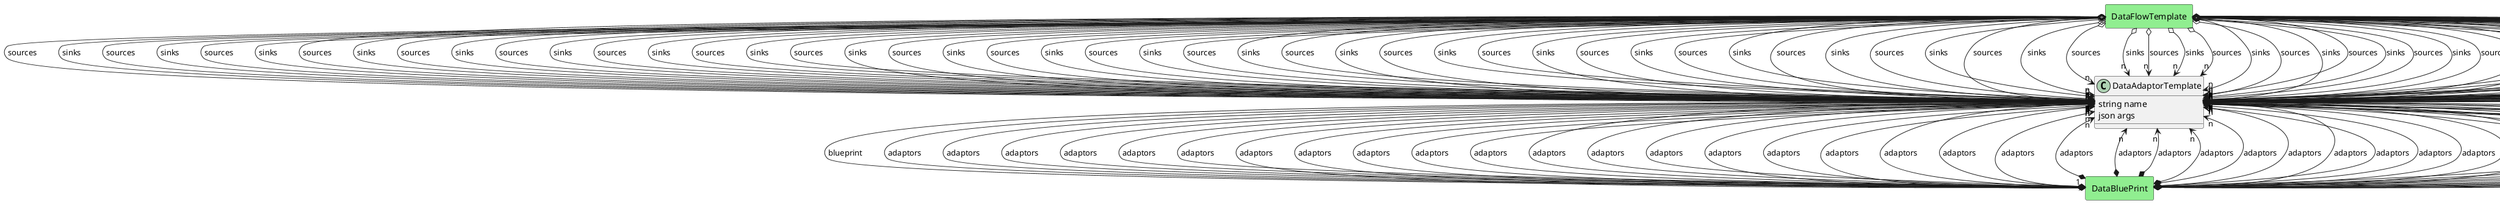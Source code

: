 @startuml

class "DataAdaptorTemplate" as Model {
 string name
 json args

 
}

rectangle "DataAdaptor" as DataAdaptor #lightblue {
}

Model o--> "1" DataAdaptor : adaptor


rectangle "DataBluePrint" as DataBluePrint #lightblue {
}

Model o--> "1" DataBluePrint : blueprint




    rectangle "DataBluePrint" as DataBluePrint #lightgreen {
    }
    
        DataBluePrint   *--> "n" Model : "adaptors"
    
    rectangle "DataFlowTemplate" as DataFlowTemplate #lightgreen {
    }
    
        DataFlowTemplate   o--> "n" Model : "sources"
    
    rectangle "DataFlowTemplate" as DataFlowTemplate #lightgreen {
    }
    
        DataFlowTemplate   o--> "n" Model : "sinks"
    
    rectangle "DataBluePrint" as DataBluePrint #lightgreen {
    }
    
        DataBluePrint   *--> "n" Model : "adaptors"
    
    rectangle "DataFlowTemplate" as DataFlowTemplate #lightgreen {
    }
    
        DataFlowTemplate   o--> "n" Model : "sources"
    
    rectangle "DataFlowTemplate" as DataFlowTemplate #lightgreen {
    }
    
        DataFlowTemplate   o--> "n" Model : "sinks"
    
    rectangle "DataBluePrint" as DataBluePrint #lightgreen {
    }
    
        DataBluePrint   *--> "n" Model : "adaptors"
    
    rectangle "DataFlowTemplate" as DataFlowTemplate #lightgreen {
    }
    
        DataFlowTemplate   o--> "n" Model : "sources"
    
    rectangle "DataFlowTemplate" as DataFlowTemplate #lightgreen {
    }
    
        DataFlowTemplate   o--> "n" Model : "sinks"
    
    rectangle "DataBluePrint" as DataBluePrint #lightgreen {
    }
    
        DataBluePrint   *--> "n" Model : "adaptors"
    
    rectangle "DataFlowTemplate" as DataFlowTemplate #lightgreen {
    }
    
        DataFlowTemplate   o--> "n" Model : "sources"
    
    rectangle "DataFlowTemplate" as DataFlowTemplate #lightgreen {
    }
    
        DataFlowTemplate   o--> "n" Model : "sinks"
    
    rectangle "DataBluePrint" as DataBluePrint #lightgreen {
    }
    
        DataBluePrint   *--> "n" Model : "adaptors"
    
    rectangle "DataFlowTemplate" as DataFlowTemplate #lightgreen {
    }
    
        DataFlowTemplate   o--> "n" Model : "sources"
    
    rectangle "DataFlowTemplate" as DataFlowTemplate #lightgreen {
    }
    
        DataFlowTemplate   o--> "n" Model : "sinks"
    
    rectangle "DataBluePrint" as DataBluePrint #lightgreen {
    }
    
        DataBluePrint   *--> "n" Model : "adaptors"
    
    rectangle "DataFlowTemplate" as DataFlowTemplate #lightgreen {
    }
    
        DataFlowTemplate   o--> "n" Model : "sources"
    
    rectangle "DataFlowTemplate" as DataFlowTemplate #lightgreen {
    }
    
        DataFlowTemplate   o--> "n" Model : "sinks"
    
    rectangle "DataBluePrint" as DataBluePrint #lightgreen {
    }
    
        DataBluePrint   *--> "n" Model : "adaptors"
    
    rectangle "DataFlowTemplate" as DataFlowTemplate #lightgreen {
    }
    
        DataFlowTemplate   o--> "n" Model : "sources"
    
    rectangle "DataFlowTemplate" as DataFlowTemplate #lightgreen {
    }
    
        DataFlowTemplate   o--> "n" Model : "sinks"
    
    rectangle "DataBluePrint" as DataBluePrint #lightgreen {
    }
    
        DataBluePrint   *--> "n" Model : "adaptors"
    
    rectangle "DataFlowTemplate" as DataFlowTemplate #lightgreen {
    }
    
        DataFlowTemplate   o--> "n" Model : "sources"
    
    rectangle "DataFlowTemplate" as DataFlowTemplate #lightgreen {
    }
    
        DataFlowTemplate   o--> "n" Model : "sinks"
    
    rectangle "DataBluePrint" as DataBluePrint #lightgreen {
    }
    
        DataBluePrint   *--> "n" Model : "adaptors"
    
    rectangle "DataFlowTemplate" as DataFlowTemplate #lightgreen {
    }
    
        DataFlowTemplate   o--> "n" Model : "sources"
    
    rectangle "DataFlowTemplate" as DataFlowTemplate #lightgreen {
    }
    
        DataFlowTemplate   o--> "n" Model : "sinks"
    
    rectangle "DataBluePrint" as DataBluePrint #lightgreen {
    }
    
        DataBluePrint   *--> "n" Model : "adaptors"
    
    rectangle "DataFlowTemplate" as DataFlowTemplate #lightgreen {
    }
    
        DataFlowTemplate   o--> "n" Model : "sources"
    
    rectangle "DataFlowTemplate" as DataFlowTemplate #lightgreen {
    }
    
        DataFlowTemplate   o--> "n" Model : "sinks"
    
    rectangle "DataBluePrint" as DataBluePrint #lightgreen {
    }
    
        DataBluePrint   *--> "n" Model : "adaptors"
    
    rectangle "DataFlowTemplate" as DataFlowTemplate #lightgreen {
    }
    
        DataFlowTemplate   o--> "n" Model : "sources"
    
    rectangle "DataFlowTemplate" as DataFlowTemplate #lightgreen {
    }
    
        DataFlowTemplate   o--> "n" Model : "sinks"
    
    rectangle "DataBluePrint" as DataBluePrint #lightgreen {
    }
    
        DataBluePrint   *--> "n" Model : "adaptors"
    
    rectangle "DataFlowTemplate" as DataFlowTemplate #lightgreen {
    }
    
        DataFlowTemplate   o--> "n" Model : "sources"
    
    rectangle "DataFlowTemplate" as DataFlowTemplate #lightgreen {
    }
    
        DataFlowTemplate   o--> "n" Model : "sinks"
    
    rectangle "DataBluePrint" as DataBluePrint #lightgreen {
    }
    
        DataBluePrint   *--> "n" Model : "adaptors"
    
    rectangle "DataFlowTemplate" as DataFlowTemplate #lightgreen {
    }
    
        DataFlowTemplate   o--> "n" Model : "sources"
    
    rectangle "DataFlowTemplate" as DataFlowTemplate #lightgreen {
    }
    
        DataFlowTemplate   o--> "n" Model : "sinks"
    
    rectangle "DataBluePrint" as DataBluePrint #lightgreen {
    }
    
        DataBluePrint   *--> "n" Model : "adaptors"
    
    rectangle "DataFlowTemplate" as DataFlowTemplate #lightgreen {
    }
    
        DataFlowTemplate   o--> "n" Model : "sources"
    
    rectangle "DataFlowTemplate" as DataFlowTemplate #lightgreen {
    }
    
        DataFlowTemplate   o--> "n" Model : "sinks"
    
    rectangle "DataBluePrint" as DataBluePrint #lightgreen {
    }
    
        DataBluePrint   *--> "n" Model : "adaptors"
    
    rectangle "DataFlowTemplate" as DataFlowTemplate #lightgreen {
    }
    
        DataFlowTemplate   o--> "n" Model : "sources"
    
    rectangle "DataFlowTemplate" as DataFlowTemplate #lightgreen {
    }
    
        DataFlowTemplate   o--> "n" Model : "sinks"
    
    rectangle "DataBluePrint" as DataBluePrint #lightgreen {
    }
    
        DataBluePrint   *--> "n" Model : "adaptors"
    
    rectangle "DataFlowTemplate" as DataFlowTemplate #lightgreen {
    }
    
        DataFlowTemplate   o--> "n" Model : "sources"
    
    rectangle "DataFlowTemplate" as DataFlowTemplate #lightgreen {
    }
    
        DataFlowTemplate   o--> "n" Model : "sinks"
    
    rectangle "DataBluePrint" as DataBluePrint #lightgreen {
    }
    
        DataBluePrint   *--> "n" Model : "adaptors"
    
    rectangle "DataFlowTemplate" as DataFlowTemplate #lightgreen {
    }
    
        DataFlowTemplate   o--> "n" Model : "sources"
    
    rectangle "DataFlowTemplate" as DataFlowTemplate #lightgreen {
    }
    
        DataFlowTemplate   o--> "n" Model : "sinks"
    
    rectangle "DataBluePrint" as DataBluePrint #lightgreen {
    }
    
        DataBluePrint   *--> "n" Model : "adaptors"
    
    rectangle "DataFlowTemplate" as DataFlowTemplate #lightgreen {
    }
    
        DataFlowTemplate   o--> "n" Model : "sources"
    
    rectangle "DataFlowTemplate" as DataFlowTemplate #lightgreen {
    }
    
        DataFlowTemplate   o--> "n" Model : "sinks"
    
    rectangle "DataBluePrint" as DataBluePrint #lightgreen {
    }
    
        DataBluePrint   *--> "n" Model : "adaptors"
    
    rectangle "DataFlowTemplate" as DataFlowTemplate #lightgreen {
    }
    
        DataFlowTemplate   o--> "n" Model : "sources"
    
    rectangle "DataFlowTemplate" as DataFlowTemplate #lightgreen {
    }
    
        DataFlowTemplate   o--> "n" Model : "sinks"
    
    rectangle "DataBluePrint" as DataBluePrint #lightgreen {
    }
    
        DataBluePrint   *--> "n" Model : "adaptors"
    
    rectangle "DataFlowTemplate" as DataFlowTemplate #lightgreen {
    }
    
        DataFlowTemplate   o--> "n" Model : "sources"
    
    rectangle "DataFlowTemplate" as DataFlowTemplate #lightgreen {
    }
    
        DataFlowTemplate   o--> "n" Model : "sinks"
    
    rectangle "DataBluePrint" as DataBluePrint #lightgreen {
    }
    
        DataBluePrint   *--> "n" Model : "adaptors"
    
    rectangle "DataFlowTemplate" as DataFlowTemplate #lightgreen {
    }
    
        DataFlowTemplate   o--> "n" Model : "sources"
    
    rectangle "DataFlowTemplate" as DataFlowTemplate #lightgreen {
    }
    
        DataFlowTemplate   o--> "n" Model : "sinks"
    
    rectangle "DataBluePrint" as DataBluePrint #lightgreen {
    }
    
        DataBluePrint   *--> "n" Model : "adaptors"
    
    rectangle "DataFlowTemplate" as DataFlowTemplate #lightgreen {
    }
    
        DataFlowTemplate   o--> "n" Model : "sources"
    
    rectangle "DataFlowTemplate" as DataFlowTemplate #lightgreen {
    }
    
        DataFlowTemplate   o--> "n" Model : "sinks"
    
    rectangle "DataBluePrint" as DataBluePrint #lightgreen {
    }
    
        DataBluePrint   *--> "n" Model : "adaptors"
    
    rectangle "DataFlowTemplate" as DataFlowTemplate #lightgreen {
    }
    
        DataFlowTemplate   o--> "n" Model : "sources"
    
    rectangle "DataFlowTemplate" as DataFlowTemplate #lightgreen {
    }
    
        DataFlowTemplate   o--> "n" Model : "sinks"
    
    rectangle "DataBluePrint" as DataBluePrint #lightgreen {
    }
    
        DataBluePrint   *--> "n" Model : "adaptors"
    
    rectangle "DataFlowTemplate" as DataFlowTemplate #lightgreen {
    }
    
        DataFlowTemplate   o--> "n" Model : "sources"
    
    rectangle "DataFlowTemplate" as DataFlowTemplate #lightgreen {
    }
    
        DataFlowTemplate   o--> "n" Model : "sinks"
    
    rectangle "DataBluePrint" as DataBluePrint #lightgreen {
    }
    
        DataBluePrint   *--> "n" Model : "adaptors"
    
    rectangle "DataFlowTemplate" as DataFlowTemplate #lightgreen {
    }
    
        DataFlowTemplate   o--> "n" Model : "sources"
    
    rectangle "DataFlowTemplate" as DataFlowTemplate #lightgreen {
    }
    
        DataFlowTemplate   o--> "n" Model : "sinks"
    
    rectangle "DataBluePrint" as DataBluePrint #lightgreen {
    }
    
        DataBluePrint   *--> "n" Model : "adaptors"
    
    rectangle "DataFlowTemplate" as DataFlowTemplate #lightgreen {
    }
    
        DataFlowTemplate   o--> "n" Model : "sources"
    
    rectangle "DataFlowTemplate" as DataFlowTemplate #lightgreen {
    }
    
        DataFlowTemplate   o--> "n" Model : "sinks"
    
    rectangle "DataBluePrint" as DataBluePrint #lightgreen {
    }
    
        DataBluePrint   *--> "n" Model : "adaptors"
    
    rectangle "DataFlowTemplate" as DataFlowTemplate #lightgreen {
    }
    
        DataFlowTemplate   o--> "n" Model : "sources"
    
    rectangle "DataFlowTemplate" as DataFlowTemplate #lightgreen {
    }
    
        DataFlowTemplate   o--> "n" Model : "sinks"
    
    rectangle "DataBluePrint" as DataBluePrint #lightgreen {
    }
    
        DataBluePrint   *--> "n" Model : "adaptors"
    
    rectangle "DataFlowTemplate" as DataFlowTemplate #lightgreen {
    }
    
        DataFlowTemplate   o--> "n" Model : "sources"
    
    rectangle "DataFlowTemplate" as DataFlowTemplate #lightgreen {
    }
    
        DataFlowTemplate   o--> "n" Model : "sinks"
    
    rectangle "DataBluePrint" as DataBluePrint #lightgreen {
    }
    
        DataBluePrint   *--> "n" Model : "adaptors"
    
    rectangle "DataFlowTemplate" as DataFlowTemplate #lightgreen {
    }
    
        DataFlowTemplate   o--> "n" Model : "sources"
    
    rectangle "DataFlowTemplate" as DataFlowTemplate #lightgreen {
    }
    
        DataFlowTemplate   o--> "n" Model : "sinks"
    
    rectangle "DataBluePrint" as DataBluePrint #lightgreen {
    }
    
        DataBluePrint   *--> "n" Model : "adaptors"
    
    rectangle "DataFlowTemplate" as DataFlowTemplate #lightgreen {
    }
    
        DataFlowTemplate   o--> "n" Model : "sources"
    
    rectangle "DataFlowTemplate" as DataFlowTemplate #lightgreen {
    }
    
        DataFlowTemplate   o--> "n" Model : "sinks"
    
    rectangle "DataBluePrint" as DataBluePrint #lightgreen {
    }
    
        DataBluePrint   *--> "n" Model : "adaptors"
    
    rectangle "DataFlowTemplate" as DataFlowTemplate #lightgreen {
    }
    
        DataFlowTemplate   o--> "n" Model : "sources"
    
    rectangle "DataFlowTemplate" as DataFlowTemplate #lightgreen {
    }
    
        DataFlowTemplate   o--> "n" Model : "sinks"
    
    rectangle "DataBluePrint" as DataBluePrint #lightgreen {
    }
    
        DataBluePrint   *--> "n" Model : "adaptors"
    
    rectangle "DataFlowTemplate" as DataFlowTemplate #lightgreen {
    }
    
        DataFlowTemplate   o--> "n" Model : "sources"
    
    rectangle "DataFlowTemplate" as DataFlowTemplate #lightgreen {
    }
    
        DataFlowTemplate   o--> "n" Model : "sinks"
    
    rectangle "DataBluePrint" as DataBluePrint #lightgreen {
    }
    
        DataBluePrint   *--> "n" Model : "adaptors"
    
    rectangle "DataFlowTemplate" as DataFlowTemplate #lightgreen {
    }
    
        DataFlowTemplate   o--> "n" Model : "sources"
    
    rectangle "DataFlowTemplate" as DataFlowTemplate #lightgreen {
    }
    
        DataFlowTemplate   o--> "n" Model : "sinks"
    
    rectangle "DataBluePrint" as DataBluePrint #lightgreen {
    }
    
        DataBluePrint   *--> "n" Model : "adaptors"
    
    rectangle "DataFlowTemplate" as DataFlowTemplate #lightgreen {
    }
    
        DataFlowTemplate   o--> "n" Model : "sources"
    
    rectangle "DataFlowTemplate" as DataFlowTemplate #lightgreen {
    }
    
        DataFlowTemplate   o--> "n" Model : "sinks"
    
    rectangle "DataBluePrint" as DataBluePrint #lightgreen {
    }
    
        DataBluePrint   *--> "n" Model : "adaptors"
    
    rectangle "DataFlowTemplate" as DataFlowTemplate #lightgreen {
    }
    
        DataFlowTemplate   o--> "n" Model : "sources"
    
    rectangle "DataFlowTemplate" as DataFlowTemplate #lightgreen {
    }
    
        DataFlowTemplate   o--> "n" Model : "sinks"
    
    rectangle "DataBluePrint" as DataBluePrint #lightgreen {
    }
    
        DataBluePrint   *--> "n" Model : "adaptors"
    
    rectangle "DataFlowTemplate" as DataFlowTemplate #lightgreen {
    }
    
        DataFlowTemplate   o--> "n" Model : "sources"
    
    rectangle "DataFlowTemplate" as DataFlowTemplate #lightgreen {
    }
    
        DataFlowTemplate   o--> "n" Model : "sinks"
    
    rectangle "DataBluePrint" as DataBluePrint #lightgreen {
    }
    
        DataBluePrint   *--> "n" Model : "adaptors"
    
    rectangle "DataFlowTemplate" as DataFlowTemplate #lightgreen {
    }
    
        DataFlowTemplate   o--> "n" Model : "sources"
    
    rectangle "DataFlowTemplate" as DataFlowTemplate #lightgreen {
    }
    
        DataFlowTemplate   o--> "n" Model : "sinks"
    
    rectangle "DataBluePrint" as DataBluePrint #lightgreen {
    }
    
        DataBluePrint   *--> "n" Model : "adaptors"
    
    rectangle "DataFlowTemplate" as DataFlowTemplate #lightgreen {
    }
    
        DataFlowTemplate   o--> "n" Model : "sources"
    
    rectangle "DataFlowTemplate" as DataFlowTemplate #lightgreen {
    }
    
        DataFlowTemplate   o--> "n" Model : "sinks"
    
    rectangle "DataBluePrint" as DataBluePrint #lightgreen {
    }
    
        DataBluePrint   *--> "n" Model : "adaptors"
    
    rectangle "DataFlowTemplate" as DataFlowTemplate #lightgreen {
    }
    
        DataFlowTemplate   o--> "n" Model : "sources"
    
    rectangle "DataFlowTemplate" as DataFlowTemplate #lightgreen {
    }
    
        DataFlowTemplate   o--> "n" Model : "sinks"
    
    rectangle "DataBluePrint" as DataBluePrint #lightgreen {
    }
    
        DataBluePrint   *--> "n" Model : "adaptors"
    
    rectangle "DataFlowTemplate" as DataFlowTemplate #lightgreen {
    }
    
        DataFlowTemplate   o--> "n" Model : "sources"
    
    rectangle "DataFlowTemplate" as DataFlowTemplate #lightgreen {
    }
    
        DataFlowTemplate   o--> "n" Model : "sinks"
    
    rectangle "DataBluePrint" as DataBluePrint #lightgreen {
    }
    
        DataBluePrint   *--> "n" Model : "adaptors"
    
    rectangle "DataFlowTemplate" as DataFlowTemplate #lightgreen {
    }
    
        DataFlowTemplate   o--> "n" Model : "sources"
    
    rectangle "DataFlowTemplate" as DataFlowTemplate #lightgreen {
    }
    
        DataFlowTemplate   o--> "n" Model : "sinks"
    
    rectangle "DataBluePrint" as DataBluePrint #lightgreen {
    }
    
        DataBluePrint   *--> "n" Model : "adaptors"
    
    rectangle "DataFlowTemplate" as DataFlowTemplate #lightgreen {
    }
    
        DataFlowTemplate   o--> "n" Model : "sources"
    
    rectangle "DataFlowTemplate" as DataFlowTemplate #lightgreen {
    }
    
        DataFlowTemplate   o--> "n" Model : "sinks"
    
    rectangle "DataBluePrint" as DataBluePrint #lightgreen {
    }
    
        DataBluePrint   *--> "n" Model : "adaptors"
    
    rectangle "DataFlowTemplate" as DataFlowTemplate #lightgreen {
    }
    
        DataFlowTemplate   o--> "n" Model : "sources"
    
    rectangle "DataFlowTemplate" as DataFlowTemplate #lightgreen {
    }
    
        DataFlowTemplate   o--> "n" Model : "sinks"
    
    rectangle "DataBluePrint" as DataBluePrint #lightgreen {
    }
    
        DataBluePrint   *--> "n" Model : "adaptors"
    
    rectangle "DataFlowTemplate" as DataFlowTemplate #lightgreen {
    }
    
        DataFlowTemplate   o--> "n" Model : "sources"
    
    rectangle "DataFlowTemplate" as DataFlowTemplate #lightgreen {
    }
    
        DataFlowTemplate   o--> "n" Model : "sinks"
    

@enduml

